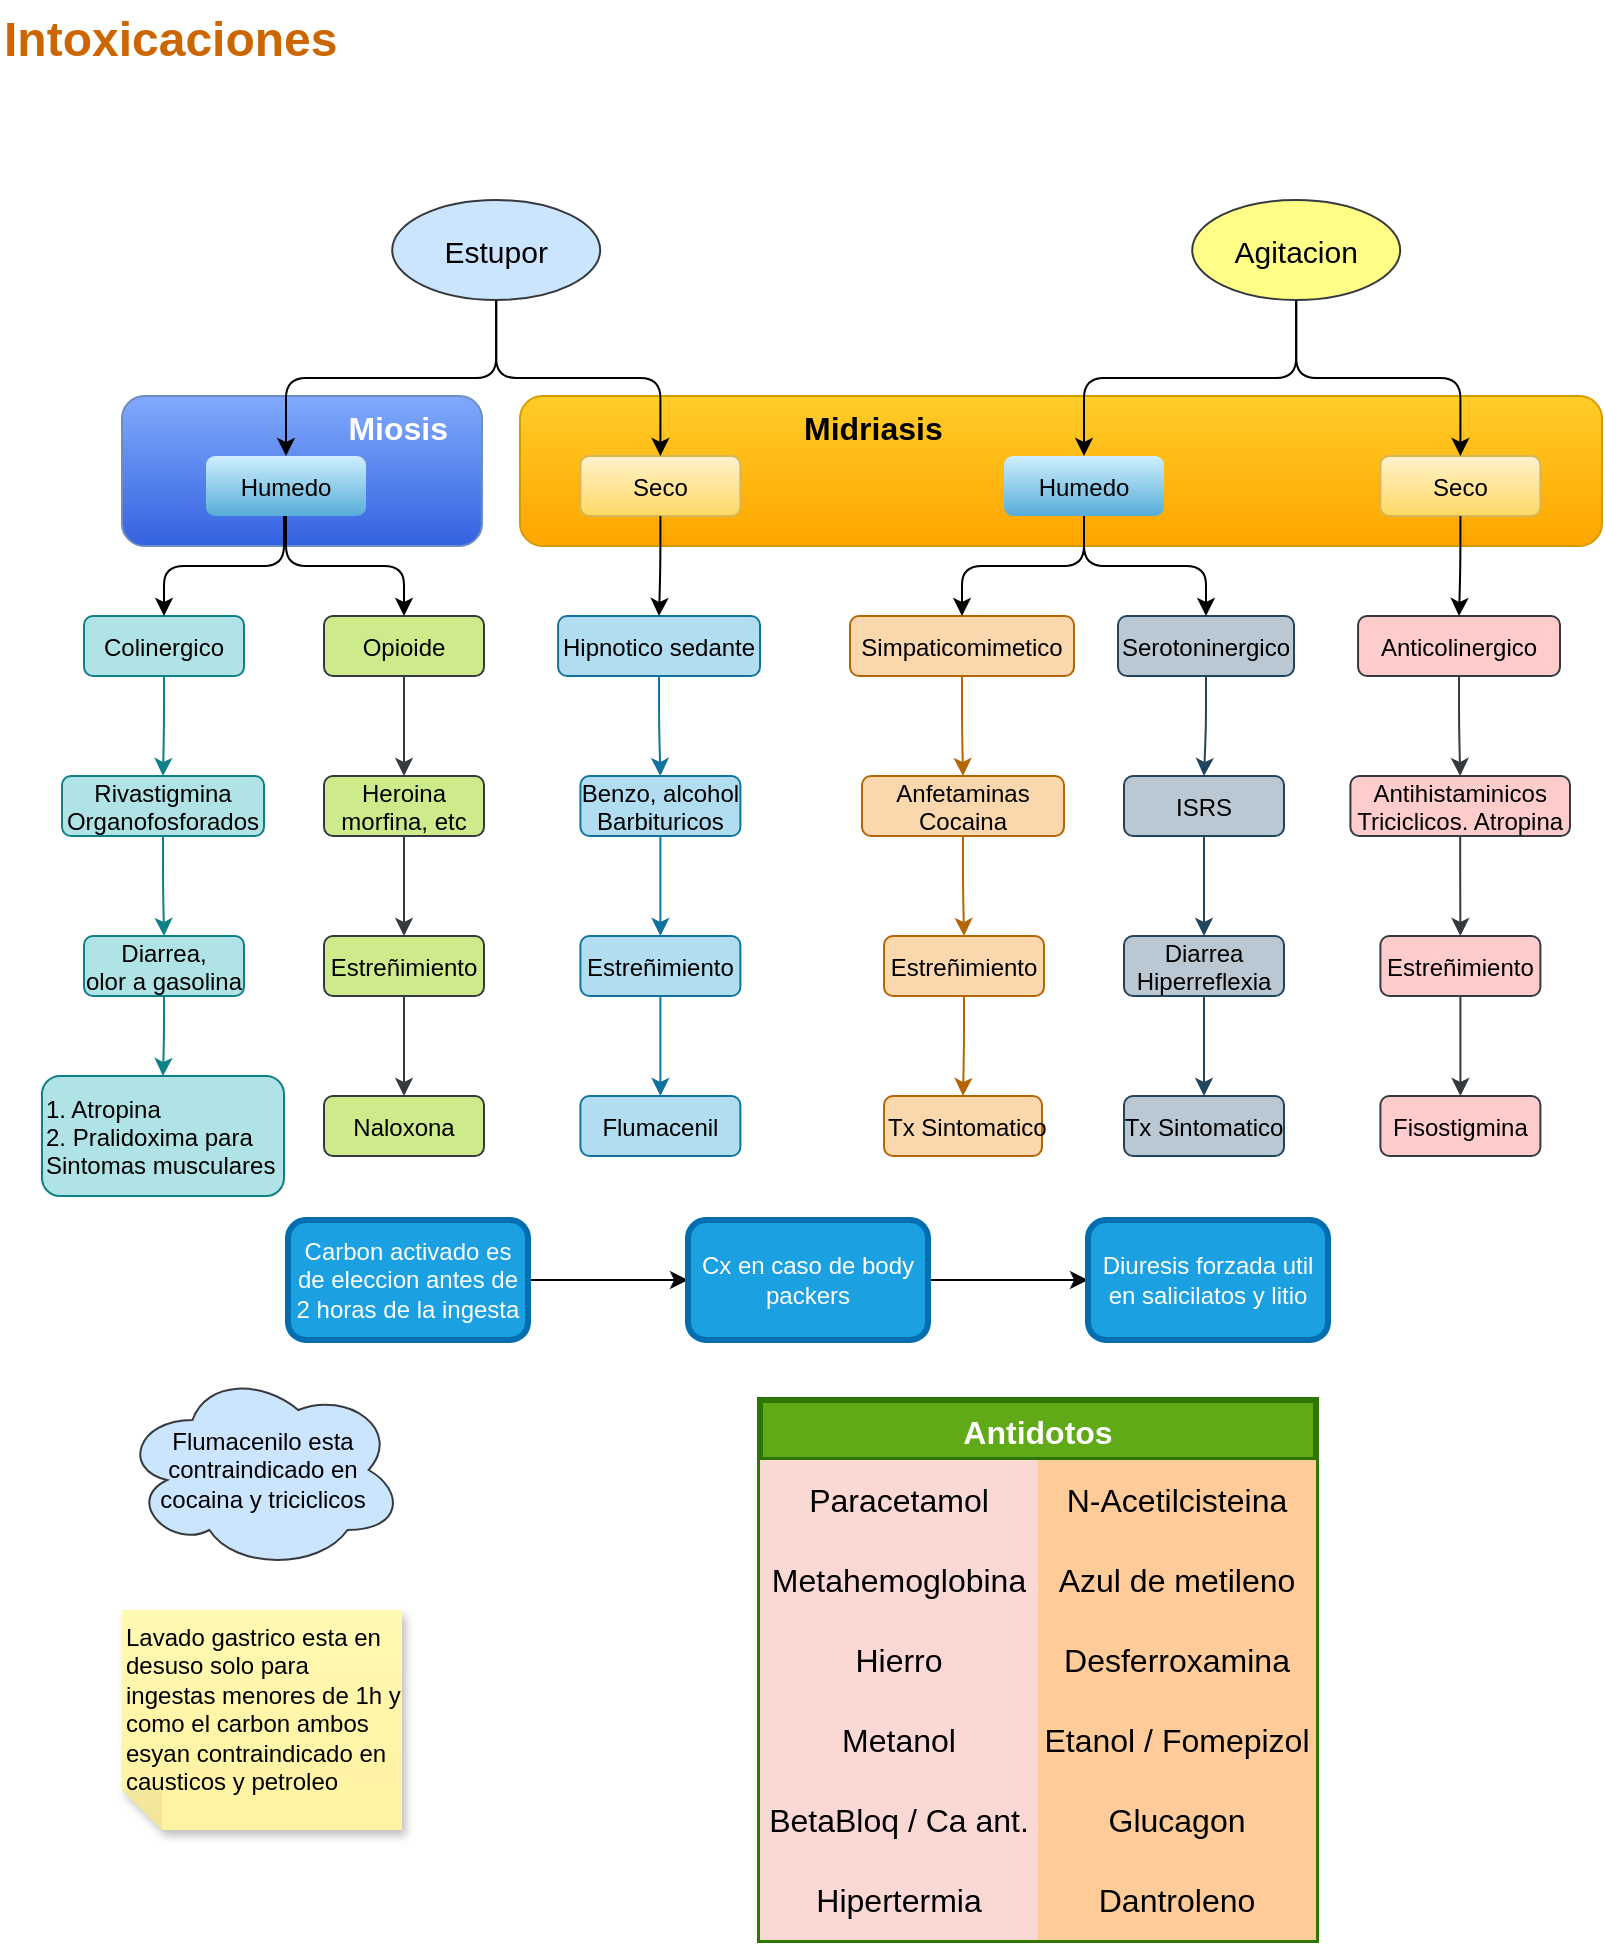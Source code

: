 <mxfile version="21.1.2" type="github">
  <diagram name="Page-1" id="o6SSl2_z5C2vus49G62G">
    <mxGraphModel dx="1687" dy="899" grid="1" gridSize="10" guides="1" tooltips="1" connect="1" arrows="1" fold="1" page="1" pageScale="1" pageWidth="850" pageHeight="1100" math="0" shadow="0">
      <root>
        <mxCell id="0" />
        <mxCell id="1" parent="0" />
        <mxCell id="3uG8G9ZaTZoT1gMZAGrr-69" value="Miosis" style="rounded=1;whiteSpace=wrap;html=1;align=right;fontSize=16;fontStyle=1;fillColor=#81AAFC;strokeColor=#6c8ebf;gradientColor=#3462E0;fontColor=#FFFFFF;verticalAlign=top;spacingLeft=0;spacingRight=15;" vertex="1" parent="1">
          <mxGeometry x="101" y="278" width="180" height="75" as="geometry" />
        </mxCell>
        <mxCell id="3uG8G9ZaTZoT1gMZAGrr-68" value="Midriasis" style="rounded=1;whiteSpace=wrap;html=1;align=left;spacingRight=0;spacingLeft=140;fontSize=16;fontStyle=1;fillColor=#ffcd28;strokeColor=#d79b00;gradientColor=#ffa500;verticalAlign=top;fontColor=#000000;labelBorderColor=none;" vertex="1" parent="1">
          <mxGeometry x="300" y="278" width="541" height="75" as="geometry" />
        </mxCell>
        <mxCell id="3uG8G9ZaTZoT1gMZAGrr-1" value="Intoxicaciones" style="text;strokeColor=none;fillColor=none;html=1;fontSize=24;fontStyle=1;verticalAlign=middle;align=left;fontColor=#CC6600;" vertex="1" parent="1">
          <mxGeometry x="40" y="80" width="180" height="40" as="geometry" />
        </mxCell>
        <mxCell id="3uG8G9ZaTZoT1gMZAGrr-2" value="Estupor" style="ellipse;fillColor=#cce5ff;strokeColor=#36393d;fontSize=15;" vertex="1" parent="1">
          <mxGeometry x="236.1" y="180" width="104" height="50" as="geometry" />
        </mxCell>
        <mxCell id="3uG8G9ZaTZoT1gMZAGrr-4" value="" style="edgeStyle=elbowEdgeStyle;elbow=vertical;entryX=0.5;entryY=0;entryDx=0;entryDy=0;" edge="1" source="3uG8G9ZaTZoT1gMZAGrr-2" target="3uG8G9ZaTZoT1gMZAGrr-71" parent="1">
          <mxGeometry relative="1" as="geometry">
            <mxPoint x="182.002" y="308" as="targetPoint" />
          </mxGeometry>
        </mxCell>
        <mxCell id="3uG8G9ZaTZoT1gMZAGrr-5" value="Seco" style="rounded=1;fillColor=#fff2cc;strokeColor=#d6b656;perimeterSpacing=0;strokeWidth=1;gradientColor=#ffd966;" vertex="1" parent="1">
          <mxGeometry x="330.198" y="308" width="80" height="30" as="geometry" />
        </mxCell>
        <mxCell id="3uG8G9ZaTZoT1gMZAGrr-6" value="" style="edgeStyle=elbowEdgeStyle;elbow=vertical;" edge="1" source="3uG8G9ZaTZoT1gMZAGrr-2" target="3uG8G9ZaTZoT1gMZAGrr-5" parent="1">
          <mxGeometry relative="1" as="geometry" />
        </mxCell>
        <mxCell id="3uG8G9ZaTZoT1gMZAGrr-7" value="Colinergico" style="rounded=1;fillColor=#b0e3e6;strokeColor=#0e8088;" vertex="1" parent="1">
          <mxGeometry x="82.002" y="388" width="80" height="30" as="geometry" />
        </mxCell>
        <mxCell id="3uG8G9ZaTZoT1gMZAGrr-8" value="" style="edgeStyle=elbowEdgeStyle;elbow=vertical;" edge="1" target="3uG8G9ZaTZoT1gMZAGrr-7" parent="1">
          <mxGeometry relative="1" as="geometry">
            <mxPoint x="182" y="338" as="sourcePoint" />
          </mxGeometry>
        </mxCell>
        <mxCell id="3uG8G9ZaTZoT1gMZAGrr-9" value="Opioide" style="rounded=1;fillColor=#cdeb8b;strokeColor=#36393d;" vertex="1" parent="1">
          <mxGeometry x="202.002" y="388" width="80" height="30" as="geometry" />
        </mxCell>
        <mxCell id="3uG8G9ZaTZoT1gMZAGrr-10" value="" style="edgeStyle=elbowEdgeStyle;elbow=vertical;exitX=0.5;exitY=1;exitDx=0;exitDy=0;" edge="1" source="3uG8G9ZaTZoT1gMZAGrr-71" target="3uG8G9ZaTZoT1gMZAGrr-9" parent="1">
          <mxGeometry relative="1" as="geometry" />
        </mxCell>
        <mxCell id="3uG8G9ZaTZoT1gMZAGrr-11" value="Hipnotico sedante" style="rounded=1;fillColor=#b1ddf0;strokeColor=#10739e;" vertex="1" parent="1">
          <mxGeometry x="319.04" y="388" width="100.96" height="30" as="geometry" />
        </mxCell>
        <mxCell id="3uG8G9ZaTZoT1gMZAGrr-12" value="" style="edgeStyle=elbowEdgeStyle;elbow=vertical;" edge="1" source="3uG8G9ZaTZoT1gMZAGrr-5" target="3uG8G9ZaTZoT1gMZAGrr-11" parent="1">
          <mxGeometry relative="1" as="geometry" />
        </mxCell>
        <mxCell id="3uG8G9ZaTZoT1gMZAGrr-13" value="Rivastigmina &#xa;Organofosforados" style="rounded=1;fillColor=#b0e3e6;strokeColor=#0e8088;" vertex="1" parent="1">
          <mxGeometry x="71" y="468" width="101" height="30" as="geometry" />
        </mxCell>
        <mxCell id="3uG8G9ZaTZoT1gMZAGrr-14" value="" style="edgeStyle=elbowEdgeStyle;elbow=vertical;fillColor=#b0e3e6;strokeColor=#0e8088;" edge="1" source="3uG8G9ZaTZoT1gMZAGrr-7" target="3uG8G9ZaTZoT1gMZAGrr-13" parent="1">
          <mxGeometry relative="1" as="geometry" />
        </mxCell>
        <mxCell id="3uG8G9ZaTZoT1gMZAGrr-15" value="Heroina&#xa;morfina, etc" style="rounded=1;fillColor=#cdeb8b;strokeColor=#36393d;" vertex="1" parent="1">
          <mxGeometry x="202.002" y="468" width="80" height="30" as="geometry" />
        </mxCell>
        <mxCell id="3uG8G9ZaTZoT1gMZAGrr-16" value="" style="edgeStyle=elbowEdgeStyle;elbow=vertical;fillColor=#cdeb8b;strokeColor=#36393d;" edge="1" source="3uG8G9ZaTZoT1gMZAGrr-9" target="3uG8G9ZaTZoT1gMZAGrr-15" parent="1">
          <mxGeometry relative="1" as="geometry" />
        </mxCell>
        <mxCell id="3uG8G9ZaTZoT1gMZAGrr-17" value="Diarrea, &#xa;olor a gasolina" style="rounded=1;fillColor=#b0e3e6;strokeColor=#0e8088;" vertex="1" parent="1">
          <mxGeometry x="82.002" y="548" width="80" height="30" as="geometry" />
        </mxCell>
        <mxCell id="3uG8G9ZaTZoT1gMZAGrr-18" value="" style="edgeStyle=elbowEdgeStyle;elbow=vertical;fillColor=#b0e3e6;strokeColor=#0e8088;" edge="1" source="3uG8G9ZaTZoT1gMZAGrr-13" target="3uG8G9ZaTZoT1gMZAGrr-17" parent="1">
          <mxGeometry relative="1" as="geometry" />
        </mxCell>
        <mxCell id="3uG8G9ZaTZoT1gMZAGrr-19" value="Estreñimiento" style="rounded=1;fillColor=#cdeb8b;strokeColor=#36393d;" vertex="1" parent="1">
          <mxGeometry x="202.002" y="548" width="80" height="30" as="geometry" />
        </mxCell>
        <mxCell id="3uG8G9ZaTZoT1gMZAGrr-20" value="" style="edgeStyle=elbowEdgeStyle;elbow=vertical;fillColor=#cdeb8b;strokeColor=#36393d;" edge="1" source="3uG8G9ZaTZoT1gMZAGrr-15" target="3uG8G9ZaTZoT1gMZAGrr-19" parent="1">
          <mxGeometry relative="1" as="geometry" />
        </mxCell>
        <mxCell id="3uG8G9ZaTZoT1gMZAGrr-21" value="Benzo, alcohol&#xa;Barbituricos" style="rounded=1;fillColor=#b1ddf0;strokeColor=#10739e;" vertex="1" parent="1">
          <mxGeometry x="330.198" y="468" width="80" height="30" as="geometry" />
        </mxCell>
        <mxCell id="3uG8G9ZaTZoT1gMZAGrr-22" value="" style="edgeStyle=elbowEdgeStyle;elbow=vertical;fillColor=#b1ddf0;strokeColor=#10739e;" edge="1" source="3uG8G9ZaTZoT1gMZAGrr-11" target="3uG8G9ZaTZoT1gMZAGrr-21" parent="1">
          <mxGeometry relative="1" as="geometry" />
        </mxCell>
        <mxCell id="3uG8G9ZaTZoT1gMZAGrr-23" value="Estreñimiento" style="rounded=1;fillColor=#b1ddf0;strokeColor=#10739e;" vertex="1" parent="1">
          <mxGeometry x="330.198" y="548" width="80" height="30" as="geometry" />
        </mxCell>
        <mxCell id="3uG8G9ZaTZoT1gMZAGrr-24" value="" style="edgeStyle=elbowEdgeStyle;elbow=vertical;fillColor=#b1ddf0;strokeColor=#10739e;" edge="1" source="3uG8G9ZaTZoT1gMZAGrr-21" target="3uG8G9ZaTZoT1gMZAGrr-23" parent="1">
          <mxGeometry relative="1" as="geometry" />
        </mxCell>
        <mxCell id="3uG8G9ZaTZoT1gMZAGrr-25" value="1. Atropina&#xa;2. Pralidoxima para &#xa;Sintomas musculares" style="rounded=1;align=left;fillColor=#b0e3e6;strokeColor=#0e8088;" vertex="1" parent="1">
          <mxGeometry x="61" y="618" width="121" height="60" as="geometry" />
        </mxCell>
        <mxCell id="3uG8G9ZaTZoT1gMZAGrr-26" value="" style="edgeStyle=elbowEdgeStyle;elbow=vertical;fillColor=#b0e3e6;strokeColor=#0e8088;" edge="1" source="3uG8G9ZaTZoT1gMZAGrr-17" target="3uG8G9ZaTZoT1gMZAGrr-25" parent="1">
          <mxGeometry relative="1" as="geometry" />
        </mxCell>
        <mxCell id="3uG8G9ZaTZoT1gMZAGrr-27" value="Naloxona" style="rounded=1;fillColor=#cdeb8b;strokeColor=#36393d;" vertex="1" parent="1">
          <mxGeometry x="202.002" y="628" width="80" height="30" as="geometry" />
        </mxCell>
        <mxCell id="3uG8G9ZaTZoT1gMZAGrr-28" value="" style="edgeStyle=elbowEdgeStyle;elbow=vertical;fillColor=#cdeb8b;strokeColor=#36393d;" edge="1" source="3uG8G9ZaTZoT1gMZAGrr-19" target="3uG8G9ZaTZoT1gMZAGrr-27" parent="1">
          <mxGeometry relative="1" as="geometry" />
        </mxCell>
        <mxCell id="3uG8G9ZaTZoT1gMZAGrr-29" value="Flumacenil" style="rounded=1;fillColor=#b1ddf0;strokeColor=#10739e;" vertex="1" parent="1">
          <mxGeometry x="330.198" y="628" width="80" height="30" as="geometry" />
        </mxCell>
        <mxCell id="3uG8G9ZaTZoT1gMZAGrr-30" value="" style="edgeStyle=elbowEdgeStyle;elbow=vertical;fillColor=#b1ddf0;strokeColor=#10739e;" edge="1" source="3uG8G9ZaTZoT1gMZAGrr-23" target="3uG8G9ZaTZoT1gMZAGrr-29" parent="1">
          <mxGeometry relative="1" as="geometry" />
        </mxCell>
        <mxCell id="3uG8G9ZaTZoT1gMZAGrr-34" value="Flumacenilo esta contraindicado en cocaina y triciclicos" style="ellipse;shape=cloud;whiteSpace=wrap;html=1;fillColor=#cce5ff;strokeColor=#36393d;" vertex="1" parent="1">
          <mxGeometry x="101.0" y="765" width="140.96" height="100" as="geometry" />
        </mxCell>
        <mxCell id="3uG8G9ZaTZoT1gMZAGrr-37" value="Agitacion" style="ellipse;fillColor=#ffff88;strokeColor=#36393d;fontSize=15;" vertex="1" parent="1">
          <mxGeometry x="636.1" y="180" width="104" height="50" as="geometry" />
        </mxCell>
        <mxCell id="3uG8G9ZaTZoT1gMZAGrr-38" value="Humedo" style="rounded=1;fillColor=#CFEFFF;strokeColor=none;strokeWidth=1;gradientColor=#57ADD9;" vertex="1" parent="1">
          <mxGeometry x="542.002" y="308" width="80" height="30" as="geometry" />
        </mxCell>
        <mxCell id="3uG8G9ZaTZoT1gMZAGrr-39" value="" style="edgeStyle=elbowEdgeStyle;elbow=vertical;" edge="1" parent="1" source="3uG8G9ZaTZoT1gMZAGrr-37" target="3uG8G9ZaTZoT1gMZAGrr-38">
          <mxGeometry relative="1" as="geometry" />
        </mxCell>
        <mxCell id="3uG8G9ZaTZoT1gMZAGrr-40" value="Seco" style="rounded=1;fillColor=#fff2cc;strokeColor=#d6b656;perimeterSpacing=0;strokeWidth=1;gradientColor=#ffd966;" vertex="1" parent="1">
          <mxGeometry x="730.198" y="308" width="80" height="30" as="geometry" />
        </mxCell>
        <mxCell id="3uG8G9ZaTZoT1gMZAGrr-41" value="" style="edgeStyle=elbowEdgeStyle;elbow=vertical;" edge="1" parent="1" source="3uG8G9ZaTZoT1gMZAGrr-37" target="3uG8G9ZaTZoT1gMZAGrr-40">
          <mxGeometry relative="1" as="geometry" />
        </mxCell>
        <mxCell id="3uG8G9ZaTZoT1gMZAGrr-42" value="Simpaticomimetico" style="rounded=1;fillColor=#fad7ac;strokeColor=#b46504;" vertex="1" parent="1">
          <mxGeometry x="465" y="388" width="112" height="30" as="geometry" />
        </mxCell>
        <mxCell id="3uG8G9ZaTZoT1gMZAGrr-43" value="" style="edgeStyle=elbowEdgeStyle;elbow=vertical;" edge="1" parent="1" source="3uG8G9ZaTZoT1gMZAGrr-38" target="3uG8G9ZaTZoT1gMZAGrr-42">
          <mxGeometry relative="1" as="geometry" />
        </mxCell>
        <mxCell id="3uG8G9ZaTZoT1gMZAGrr-44" value="Serotoninergico" style="rounded=1;fillColor=#bac8d3;strokeColor=#23445d;" vertex="1" parent="1">
          <mxGeometry x="599" y="388" width="88" height="30" as="geometry" />
        </mxCell>
        <mxCell id="3uG8G9ZaTZoT1gMZAGrr-45" value="" style="edgeStyle=elbowEdgeStyle;elbow=vertical;" edge="1" parent="1" source="3uG8G9ZaTZoT1gMZAGrr-38" target="3uG8G9ZaTZoT1gMZAGrr-44">
          <mxGeometry relative="1" as="geometry" />
        </mxCell>
        <mxCell id="3uG8G9ZaTZoT1gMZAGrr-46" value="Anticolinergico" style="rounded=1;fillColor=#ffcccc;strokeColor=#36393d;" vertex="1" parent="1">
          <mxGeometry x="719.04" y="388" width="100.96" height="30" as="geometry" />
        </mxCell>
        <mxCell id="3uG8G9ZaTZoT1gMZAGrr-47" value="" style="edgeStyle=elbowEdgeStyle;elbow=vertical;" edge="1" parent="1" source="3uG8G9ZaTZoT1gMZAGrr-40" target="3uG8G9ZaTZoT1gMZAGrr-46">
          <mxGeometry relative="1" as="geometry" />
        </mxCell>
        <mxCell id="3uG8G9ZaTZoT1gMZAGrr-48" value="Anfetaminas&#xa;Cocaina" style="rounded=1;fillColor=#fad7ac;strokeColor=#b46504;" vertex="1" parent="1">
          <mxGeometry x="471" y="468" width="101" height="30" as="geometry" />
        </mxCell>
        <mxCell id="3uG8G9ZaTZoT1gMZAGrr-49" value="" style="edgeStyle=elbowEdgeStyle;elbow=vertical;fillColor=#fad7ac;strokeColor=#b46504;" edge="1" parent="1" source="3uG8G9ZaTZoT1gMZAGrr-42" target="3uG8G9ZaTZoT1gMZAGrr-48">
          <mxGeometry relative="1" as="geometry" />
        </mxCell>
        <mxCell id="3uG8G9ZaTZoT1gMZAGrr-50" value="ISRS" style="rounded=1;fillColor=#bac8d3;strokeColor=#23445d;" vertex="1" parent="1">
          <mxGeometry x="602.002" y="468" width="80" height="30" as="geometry" />
        </mxCell>
        <mxCell id="3uG8G9ZaTZoT1gMZAGrr-51" value="" style="edgeStyle=elbowEdgeStyle;elbow=vertical;fillColor=#bac8d3;strokeColor=#23445d;" edge="1" parent="1" source="3uG8G9ZaTZoT1gMZAGrr-44" target="3uG8G9ZaTZoT1gMZAGrr-50">
          <mxGeometry relative="1" as="geometry" />
        </mxCell>
        <mxCell id="3uG8G9ZaTZoT1gMZAGrr-52" value="Estreñimiento" style="rounded=1;fillColor=#fad7ac;strokeColor=#b46504;" vertex="1" parent="1">
          <mxGeometry x="482.002" y="548" width="80" height="30" as="geometry" />
        </mxCell>
        <mxCell id="3uG8G9ZaTZoT1gMZAGrr-53" value="" style="edgeStyle=elbowEdgeStyle;elbow=vertical;fillColor=#fad7ac;strokeColor=#b46504;" edge="1" parent="1" source="3uG8G9ZaTZoT1gMZAGrr-48" target="3uG8G9ZaTZoT1gMZAGrr-52">
          <mxGeometry relative="1" as="geometry" />
        </mxCell>
        <mxCell id="3uG8G9ZaTZoT1gMZAGrr-54" value="Diarrea&#xa;Hiperreflexia" style="rounded=1;fillColor=#bac8d3;strokeColor=#23445d;" vertex="1" parent="1">
          <mxGeometry x="602.002" y="548" width="80" height="30" as="geometry" />
        </mxCell>
        <mxCell id="3uG8G9ZaTZoT1gMZAGrr-55" value="" style="edgeStyle=elbowEdgeStyle;elbow=vertical;fillColor=#bac8d3;strokeColor=#23445d;" edge="1" parent="1" source="3uG8G9ZaTZoT1gMZAGrr-50" target="3uG8G9ZaTZoT1gMZAGrr-54">
          <mxGeometry relative="1" as="geometry" />
        </mxCell>
        <mxCell id="3uG8G9ZaTZoT1gMZAGrr-56" value="Antihistaminicos&#xa;Triciclicos. Atropina" style="rounded=1;fillColor=#ffcccc;strokeColor=#36393d;" vertex="1" parent="1">
          <mxGeometry x="715.2" y="468" width="109.8" height="30" as="geometry" />
        </mxCell>
        <mxCell id="3uG8G9ZaTZoT1gMZAGrr-57" value="" style="edgeStyle=elbowEdgeStyle;elbow=vertical;fillColor=#ffcccc;strokeColor=#36393d;" edge="1" parent="1" source="3uG8G9ZaTZoT1gMZAGrr-46" target="3uG8G9ZaTZoT1gMZAGrr-56">
          <mxGeometry relative="1" as="geometry" />
        </mxCell>
        <mxCell id="3uG8G9ZaTZoT1gMZAGrr-58" value="Estreñimiento" style="rounded=1;fillColor=#ffcccc;strokeColor=#36393d;" vertex="1" parent="1">
          <mxGeometry x="730.198" y="548" width="80" height="30" as="geometry" />
        </mxCell>
        <mxCell id="3uG8G9ZaTZoT1gMZAGrr-59" value="" style="edgeStyle=elbowEdgeStyle;elbow=vertical;fillColor=#ffcccc;strokeColor=#36393d;" edge="1" parent="1" source="3uG8G9ZaTZoT1gMZAGrr-56" target="3uG8G9ZaTZoT1gMZAGrr-58">
          <mxGeometry relative="1" as="geometry" />
        </mxCell>
        <mxCell id="3uG8G9ZaTZoT1gMZAGrr-60" value="Tx Sintomatico" style="rounded=1;align=left;fillColor=#fad7ac;strokeColor=#b46504;" vertex="1" parent="1">
          <mxGeometry x="482" y="628" width="79" height="30" as="geometry" />
        </mxCell>
        <mxCell id="3uG8G9ZaTZoT1gMZAGrr-61" value="" style="edgeStyle=elbowEdgeStyle;elbow=vertical;fillColor=#fad7ac;strokeColor=#b46504;" edge="1" parent="1" source="3uG8G9ZaTZoT1gMZAGrr-52" target="3uG8G9ZaTZoT1gMZAGrr-60">
          <mxGeometry relative="1" as="geometry" />
        </mxCell>
        <mxCell id="3uG8G9ZaTZoT1gMZAGrr-62" value="Tx Sintomatico" style="rounded=1;fillColor=#bac8d3;strokeColor=#23445d;" vertex="1" parent="1">
          <mxGeometry x="602.002" y="628" width="80" height="30" as="geometry" />
        </mxCell>
        <mxCell id="3uG8G9ZaTZoT1gMZAGrr-63" value="" style="edgeStyle=elbowEdgeStyle;elbow=vertical;fillColor=#bac8d3;strokeColor=#23445d;" edge="1" parent="1" source="3uG8G9ZaTZoT1gMZAGrr-54" target="3uG8G9ZaTZoT1gMZAGrr-62">
          <mxGeometry relative="1" as="geometry" />
        </mxCell>
        <mxCell id="3uG8G9ZaTZoT1gMZAGrr-64" value="Fisostigmina" style="rounded=1;fillColor=#ffcccc;strokeColor=#36393d;" vertex="1" parent="1">
          <mxGeometry x="730.198" y="628" width="80" height="30" as="geometry" />
        </mxCell>
        <mxCell id="3uG8G9ZaTZoT1gMZAGrr-65" value="" style="edgeStyle=elbowEdgeStyle;elbow=vertical;fillColor=#ffcccc;strokeColor=#36393d;" edge="1" parent="1" source="3uG8G9ZaTZoT1gMZAGrr-58" target="3uG8G9ZaTZoT1gMZAGrr-64">
          <mxGeometry relative="1" as="geometry" />
        </mxCell>
        <mxCell id="3uG8G9ZaTZoT1gMZAGrr-73" value="" style="edgeStyle=elbowEdgeStyle;elbow=vertical;" edge="1" parent="1" target="3uG8G9ZaTZoT1gMZAGrr-71">
          <mxGeometry relative="1" as="geometry">
            <mxPoint x="182.002" y="323" as="sourcePoint" />
            <mxPoint x="182" y="323" as="targetPoint" />
          </mxGeometry>
        </mxCell>
        <mxCell id="3uG8G9ZaTZoT1gMZAGrr-71" value="Humedo" style="rounded=1;fillColor=#CFEFFF;strokeColor=none;strokeWidth=1;gradientColor=#57ADD9;" vertex="1" parent="1">
          <mxGeometry x="143" y="308" width="80" height="30" as="geometry" />
        </mxCell>
        <mxCell id="3uG8G9ZaTZoT1gMZAGrr-75" value="Lavado gastrico esta en desuso solo para ingestas menores de 1h y como el carbon ambos esyan contraindicado en causticos y petroleo" style="shape=note;whiteSpace=wrap;html=1;backgroundOutline=1;fontColor=#000000;darkOpacity=0.05;fillColor=#FFF9B2;strokeColor=none;fillStyle=solid;direction=west;gradientDirection=north;gradientColor=#FFF2A1;shadow=1;size=20;pointerEvents=1;align=left;verticalAlign=top;" vertex="1" parent="1">
          <mxGeometry x="101" y="885" width="140" height="110" as="geometry" />
        </mxCell>
        <mxCell id="3uG8G9ZaTZoT1gMZAGrr-78" value="" style="edgeStyle=orthogonalEdgeStyle;rounded=0;orthogonalLoop=1;jettySize=auto;html=1;" edge="1" parent="1" source="3uG8G9ZaTZoT1gMZAGrr-76" target="3uG8G9ZaTZoT1gMZAGrr-77">
          <mxGeometry relative="1" as="geometry" />
        </mxCell>
        <mxCell id="3uG8G9ZaTZoT1gMZAGrr-76" value="Carbon activado es de eleccion antes de 2 horas de la ingesta" style="rounded=1;whiteSpace=wrap;html=1;fillColor=#1ba1e2;fontColor=#ffffff;strokeColor=#006EAF;strokeWidth=3;" vertex="1" parent="1">
          <mxGeometry x="184" y="690" width="120" height="60" as="geometry" />
        </mxCell>
        <mxCell id="3uG8G9ZaTZoT1gMZAGrr-80" value="" style="edgeStyle=orthogonalEdgeStyle;rounded=0;orthogonalLoop=1;jettySize=auto;html=1;" edge="1" parent="1" source="3uG8G9ZaTZoT1gMZAGrr-77" target="3uG8G9ZaTZoT1gMZAGrr-79">
          <mxGeometry relative="1" as="geometry" />
        </mxCell>
        <mxCell id="3uG8G9ZaTZoT1gMZAGrr-77" value="Cx en caso de body packers" style="rounded=1;whiteSpace=wrap;html=1;fillColor=#1ba1e2;fontColor=#ffffff;strokeColor=#006EAF;strokeWidth=3;" vertex="1" parent="1">
          <mxGeometry x="384" y="690" width="120" height="60" as="geometry" />
        </mxCell>
        <mxCell id="3uG8G9ZaTZoT1gMZAGrr-79" value="Diuresis forzada util en salicilatos y litio" style="rounded=1;whiteSpace=wrap;html=1;fillColor=#1ba1e2;fontColor=#ffffff;strokeColor=#006EAF;strokeWidth=3;" vertex="1" parent="1">
          <mxGeometry x="584" y="690" width="120" height="60" as="geometry" />
        </mxCell>
        <mxCell id="3uG8G9ZaTZoT1gMZAGrr-81" value="Antidotos" style="shape=table;startSize=30;container=1;collapsible=0;childLayout=tableLayout;strokeColor=#2D7600;fontSize=16;fillColor=#60a917;fontColor=#ffffff;strokeWidth=3;fontStyle=1" vertex="1" parent="1">
          <mxGeometry x="420" y="780" width="278" height="270" as="geometry" />
        </mxCell>
        <mxCell id="3uG8G9ZaTZoT1gMZAGrr-82" value="" style="shape=tableRow;horizontal=0;startSize=0;swimlaneHead=0;swimlaneBody=0;strokeColor=inherit;top=0;left=0;bottom=0;right=0;collapsible=0;dropTarget=0;fillColor=none;points=[[0,0.5],[1,0.5]];portConstraint=eastwest;fontSize=16;" vertex="1" parent="3uG8G9ZaTZoT1gMZAGrr-81">
          <mxGeometry y="30" width="278" height="40" as="geometry" />
        </mxCell>
        <mxCell id="3uG8G9ZaTZoT1gMZAGrr-83" value="Paracetamol" style="shape=partialRectangle;html=1;whiteSpace=wrap;connectable=0;strokeColor=#ae4132;overflow=hidden;fillColor=#fad9d5;top=0;left=0;bottom=0;right=0;pointerEvents=1;fontSize=16;" vertex="1" parent="3uG8G9ZaTZoT1gMZAGrr-82">
          <mxGeometry width="139" height="40" as="geometry">
            <mxRectangle width="139" height="40" as="alternateBounds" />
          </mxGeometry>
        </mxCell>
        <mxCell id="3uG8G9ZaTZoT1gMZAGrr-84" value="N-Acetilcisteina" style="shape=partialRectangle;html=1;whiteSpace=wrap;connectable=0;strokeColor=#36393d;overflow=hidden;fillColor=#ffcc99;top=0;left=0;bottom=0;right=0;pointerEvents=1;fontSize=16;" vertex="1" parent="3uG8G9ZaTZoT1gMZAGrr-82">
          <mxGeometry x="139" width="139" height="40" as="geometry">
            <mxRectangle width="139" height="40" as="alternateBounds" />
          </mxGeometry>
        </mxCell>
        <mxCell id="3uG8G9ZaTZoT1gMZAGrr-86" value="" style="shape=tableRow;horizontal=0;startSize=0;swimlaneHead=0;swimlaneBody=0;strokeColor=inherit;top=0;left=0;bottom=0;right=0;collapsible=0;dropTarget=0;fillColor=none;points=[[0,0.5],[1,0.5]];portConstraint=eastwest;fontSize=16;" vertex="1" parent="3uG8G9ZaTZoT1gMZAGrr-81">
          <mxGeometry y="70" width="278" height="40" as="geometry" />
        </mxCell>
        <mxCell id="3uG8G9ZaTZoT1gMZAGrr-87" value="Metahemoglobina" style="shape=partialRectangle;html=1;whiteSpace=wrap;connectable=0;strokeColor=#ae4132;overflow=hidden;fillColor=#fad9d5;top=0;left=0;bottom=0;right=0;pointerEvents=1;fontSize=16;" vertex="1" parent="3uG8G9ZaTZoT1gMZAGrr-86">
          <mxGeometry width="139" height="40" as="geometry">
            <mxRectangle width="139" height="40" as="alternateBounds" />
          </mxGeometry>
        </mxCell>
        <mxCell id="3uG8G9ZaTZoT1gMZAGrr-88" value="Azul de metileno" style="shape=partialRectangle;html=1;whiteSpace=wrap;connectable=0;strokeColor=#36393d;overflow=hidden;fillColor=#ffcc99;top=0;left=0;bottom=0;right=0;pointerEvents=1;fontSize=16;" vertex="1" parent="3uG8G9ZaTZoT1gMZAGrr-86">
          <mxGeometry x="139" width="139" height="40" as="geometry">
            <mxRectangle width="139" height="40" as="alternateBounds" />
          </mxGeometry>
        </mxCell>
        <mxCell id="3uG8G9ZaTZoT1gMZAGrr-94" style="shape=tableRow;horizontal=0;startSize=0;swimlaneHead=0;swimlaneBody=0;strokeColor=inherit;top=0;left=0;bottom=0;right=0;collapsible=0;dropTarget=0;fillColor=none;points=[[0,0.5],[1,0.5]];portConstraint=eastwest;fontSize=16;" vertex="1" parent="3uG8G9ZaTZoT1gMZAGrr-81">
          <mxGeometry y="110" width="278" height="40" as="geometry" />
        </mxCell>
        <mxCell id="3uG8G9ZaTZoT1gMZAGrr-95" value="Hierro" style="shape=partialRectangle;html=1;whiteSpace=wrap;connectable=0;strokeColor=#ae4132;overflow=hidden;fillColor=#fad9d5;top=0;left=0;bottom=0;right=0;pointerEvents=1;fontSize=16;" vertex="1" parent="3uG8G9ZaTZoT1gMZAGrr-94">
          <mxGeometry width="139" height="40" as="geometry">
            <mxRectangle width="139" height="40" as="alternateBounds" />
          </mxGeometry>
        </mxCell>
        <mxCell id="3uG8G9ZaTZoT1gMZAGrr-96" value="Desferroxamina" style="shape=partialRectangle;html=1;whiteSpace=wrap;connectable=0;strokeColor=#36393d;overflow=hidden;fillColor=#ffcc99;top=0;left=0;bottom=0;right=0;pointerEvents=1;fontSize=16;" vertex="1" parent="3uG8G9ZaTZoT1gMZAGrr-94">
          <mxGeometry x="139" width="139" height="40" as="geometry">
            <mxRectangle width="139" height="40" as="alternateBounds" />
          </mxGeometry>
        </mxCell>
        <mxCell id="3uG8G9ZaTZoT1gMZAGrr-97" style="shape=tableRow;horizontal=0;startSize=0;swimlaneHead=0;swimlaneBody=0;strokeColor=inherit;top=0;left=0;bottom=0;right=0;collapsible=0;dropTarget=0;fillColor=none;points=[[0,0.5],[1,0.5]];portConstraint=eastwest;fontSize=16;" vertex="1" parent="3uG8G9ZaTZoT1gMZAGrr-81">
          <mxGeometry y="150" width="278" height="40" as="geometry" />
        </mxCell>
        <mxCell id="3uG8G9ZaTZoT1gMZAGrr-98" value="Metanol" style="shape=partialRectangle;html=1;whiteSpace=wrap;connectable=0;strokeColor=#ae4132;overflow=hidden;fillColor=#fad9d5;top=0;left=0;bottom=0;right=0;pointerEvents=1;fontSize=16;" vertex="1" parent="3uG8G9ZaTZoT1gMZAGrr-97">
          <mxGeometry width="139" height="40" as="geometry">
            <mxRectangle width="139" height="40" as="alternateBounds" />
          </mxGeometry>
        </mxCell>
        <mxCell id="3uG8G9ZaTZoT1gMZAGrr-99" value="Etanol / Fomepizol" style="shape=partialRectangle;html=1;whiteSpace=wrap;connectable=0;strokeColor=#36393d;overflow=hidden;fillColor=#ffcc99;top=0;left=0;bottom=0;right=0;pointerEvents=1;fontSize=16;" vertex="1" parent="3uG8G9ZaTZoT1gMZAGrr-97">
          <mxGeometry x="139" width="139" height="40" as="geometry">
            <mxRectangle width="139" height="40" as="alternateBounds" />
          </mxGeometry>
        </mxCell>
        <mxCell id="3uG8G9ZaTZoT1gMZAGrr-100" style="shape=tableRow;horizontal=0;startSize=0;swimlaneHead=0;swimlaneBody=0;strokeColor=inherit;top=0;left=0;bottom=0;right=0;collapsible=0;dropTarget=0;fillColor=none;points=[[0,0.5],[1,0.5]];portConstraint=eastwest;fontSize=16;" vertex="1" parent="3uG8G9ZaTZoT1gMZAGrr-81">
          <mxGeometry y="190" width="278" height="40" as="geometry" />
        </mxCell>
        <mxCell id="3uG8G9ZaTZoT1gMZAGrr-101" value="BetaBloq / Ca ant." style="shape=partialRectangle;html=1;whiteSpace=wrap;connectable=0;strokeColor=#ae4132;overflow=hidden;fillColor=#fad9d5;top=0;left=0;bottom=0;right=0;pointerEvents=1;fontSize=16;" vertex="1" parent="3uG8G9ZaTZoT1gMZAGrr-100">
          <mxGeometry width="139" height="40" as="geometry">
            <mxRectangle width="139" height="40" as="alternateBounds" />
          </mxGeometry>
        </mxCell>
        <mxCell id="3uG8G9ZaTZoT1gMZAGrr-102" value="Glucagon" style="shape=partialRectangle;html=1;whiteSpace=wrap;connectable=0;strokeColor=#36393d;overflow=hidden;fillColor=#ffcc99;top=0;left=0;bottom=0;right=0;pointerEvents=1;fontSize=16;" vertex="1" parent="3uG8G9ZaTZoT1gMZAGrr-100">
          <mxGeometry x="139" width="139" height="40" as="geometry">
            <mxRectangle width="139" height="40" as="alternateBounds" />
          </mxGeometry>
        </mxCell>
        <mxCell id="3uG8G9ZaTZoT1gMZAGrr-103" style="shape=tableRow;horizontal=0;startSize=0;swimlaneHead=0;swimlaneBody=0;strokeColor=inherit;top=0;left=0;bottom=0;right=0;collapsible=0;dropTarget=0;fillColor=none;points=[[0,0.5],[1,0.5]];portConstraint=eastwest;fontSize=16;" vertex="1" parent="3uG8G9ZaTZoT1gMZAGrr-81">
          <mxGeometry y="230" width="278" height="40" as="geometry" />
        </mxCell>
        <mxCell id="3uG8G9ZaTZoT1gMZAGrr-104" value="Hipertermia" style="shape=partialRectangle;html=1;whiteSpace=wrap;connectable=0;strokeColor=#ae4132;overflow=hidden;fillColor=#fad9d5;top=0;left=0;bottom=0;right=0;pointerEvents=1;fontSize=16;" vertex="1" parent="3uG8G9ZaTZoT1gMZAGrr-103">
          <mxGeometry width="139" height="40" as="geometry">
            <mxRectangle width="139" height="40" as="alternateBounds" />
          </mxGeometry>
        </mxCell>
        <mxCell id="3uG8G9ZaTZoT1gMZAGrr-105" value="Dantroleno" style="shape=partialRectangle;html=1;whiteSpace=wrap;connectable=0;strokeColor=#36393d;overflow=hidden;fillColor=#ffcc99;top=0;left=0;bottom=0;right=0;pointerEvents=1;fontSize=16;" vertex="1" parent="3uG8G9ZaTZoT1gMZAGrr-103">
          <mxGeometry x="139" width="139" height="40" as="geometry">
            <mxRectangle width="139" height="40" as="alternateBounds" />
          </mxGeometry>
        </mxCell>
      </root>
    </mxGraphModel>
  </diagram>
</mxfile>
